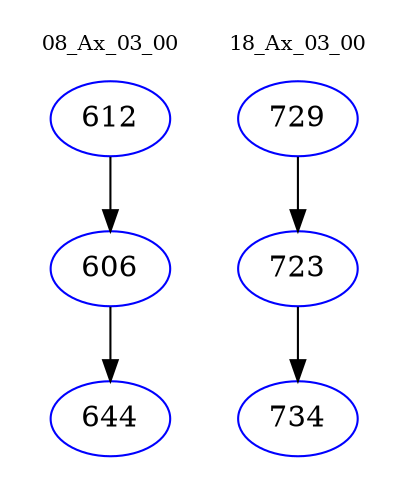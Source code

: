digraph{
subgraph cluster_0 {
color = white
label = "08_Ax_03_00";
fontsize=10;
T0_612 [label="612", color="blue"]
T0_612 -> T0_606 [color="black"]
T0_606 [label="606", color="blue"]
T0_606 -> T0_644 [color="black"]
T0_644 [label="644", color="blue"]
}
subgraph cluster_1 {
color = white
label = "18_Ax_03_00";
fontsize=10;
T1_729 [label="729", color="blue"]
T1_729 -> T1_723 [color="black"]
T1_723 [label="723", color="blue"]
T1_723 -> T1_734 [color="black"]
T1_734 [label="734", color="blue"]
}
}

